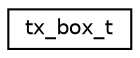 digraph "Graphical Class Hierarchy"
{
  edge [fontname="Helvetica",fontsize="10",labelfontname="Helvetica",labelfontsize="10"];
  node [fontname="Helvetica",fontsize="10",shape=record];
  rankdir="LR";
  Node1 [label="tx_box_t",height=0.2,width=0.4,color="black", fillcolor="white", style="filled",URL="$structtx__box__t.html"];
}
